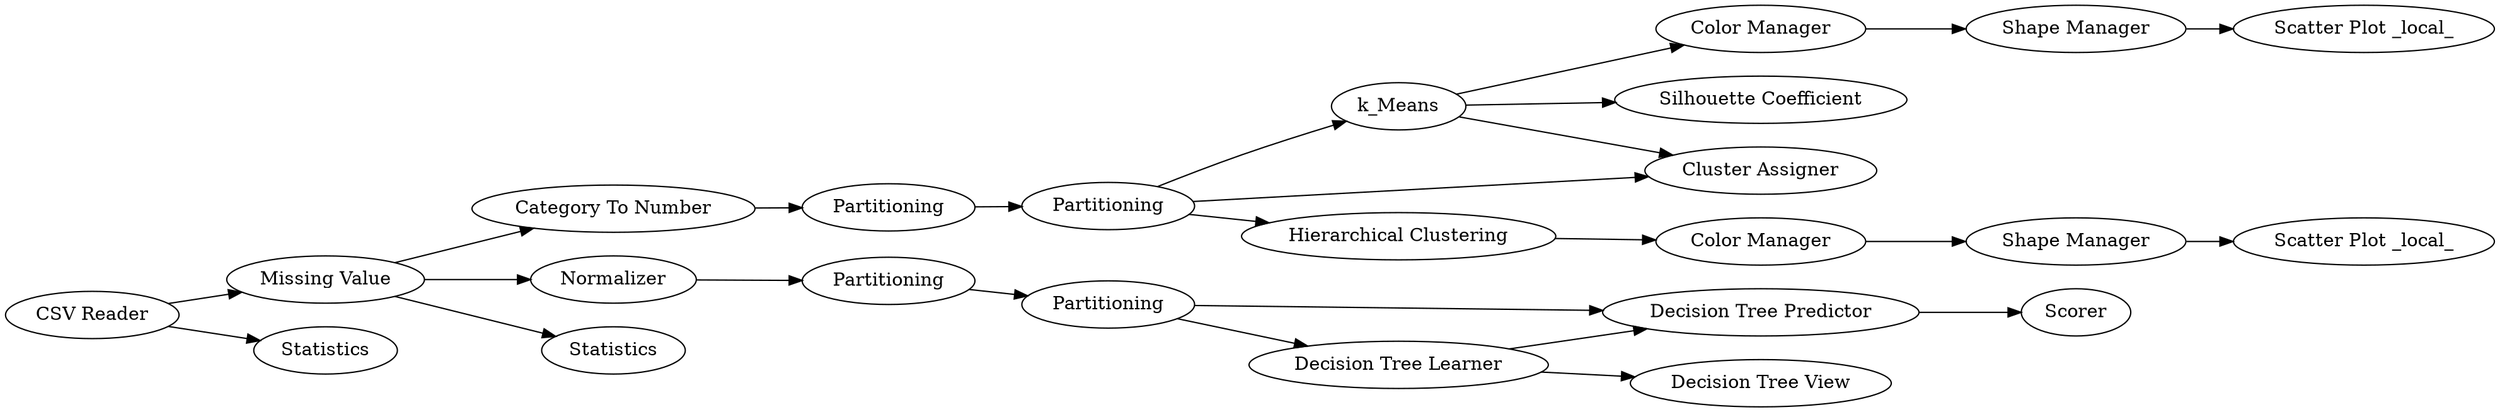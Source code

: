 digraph {
	33 -> 27
	25 -> 19
	32 -> 17
	21 -> 22
	19 -> 21
	15 -> 30
	22 -> 23
	15 -> 32
	18 -> 36
	25 -> 20
	37 -> 35
	26 -> 27
	33 -> 26
	34 -> 33
	15 -> 16
	1 -> 15
	25 -> 18
	36 -> 37
	1 -> 14
	19 -> 24
	30 -> 34
	19 -> 20
	17 -> 25
	26 -> 28
	27 -> 29
	27 [label="Decision Tree Predictor"]
	18 [label="Hierarchical Clustering"]
	21 [label="Color Manager"]
	26 [label="Decision Tree Learner"]
	17 [label=Partitioning]
	19 [label=k_Means]
	24 [label="Silhouette Coefficient"]
	15 [label="Missing Value"]
	25 [label=Partitioning]
	16 [label=Statistics]
	30 [label=Normalizer]
	1 [label="CSV Reader"]
	22 [label="Shape Manager"]
	28 [label="Decision Tree View"]
	23 [label="Scatter Plot _local_"]
	14 [label=Statistics]
	20 [label="Cluster Assigner"]
	35 [label="Scatter Plot _local_"]
	34 [label=Partitioning]
	29 [label=Scorer]
	36 [label="Color Manager"]
	33 [label=Partitioning]
	32 [label="Category To Number"]
	37 [label="Shape Manager"]
	rankdir=LR
}
